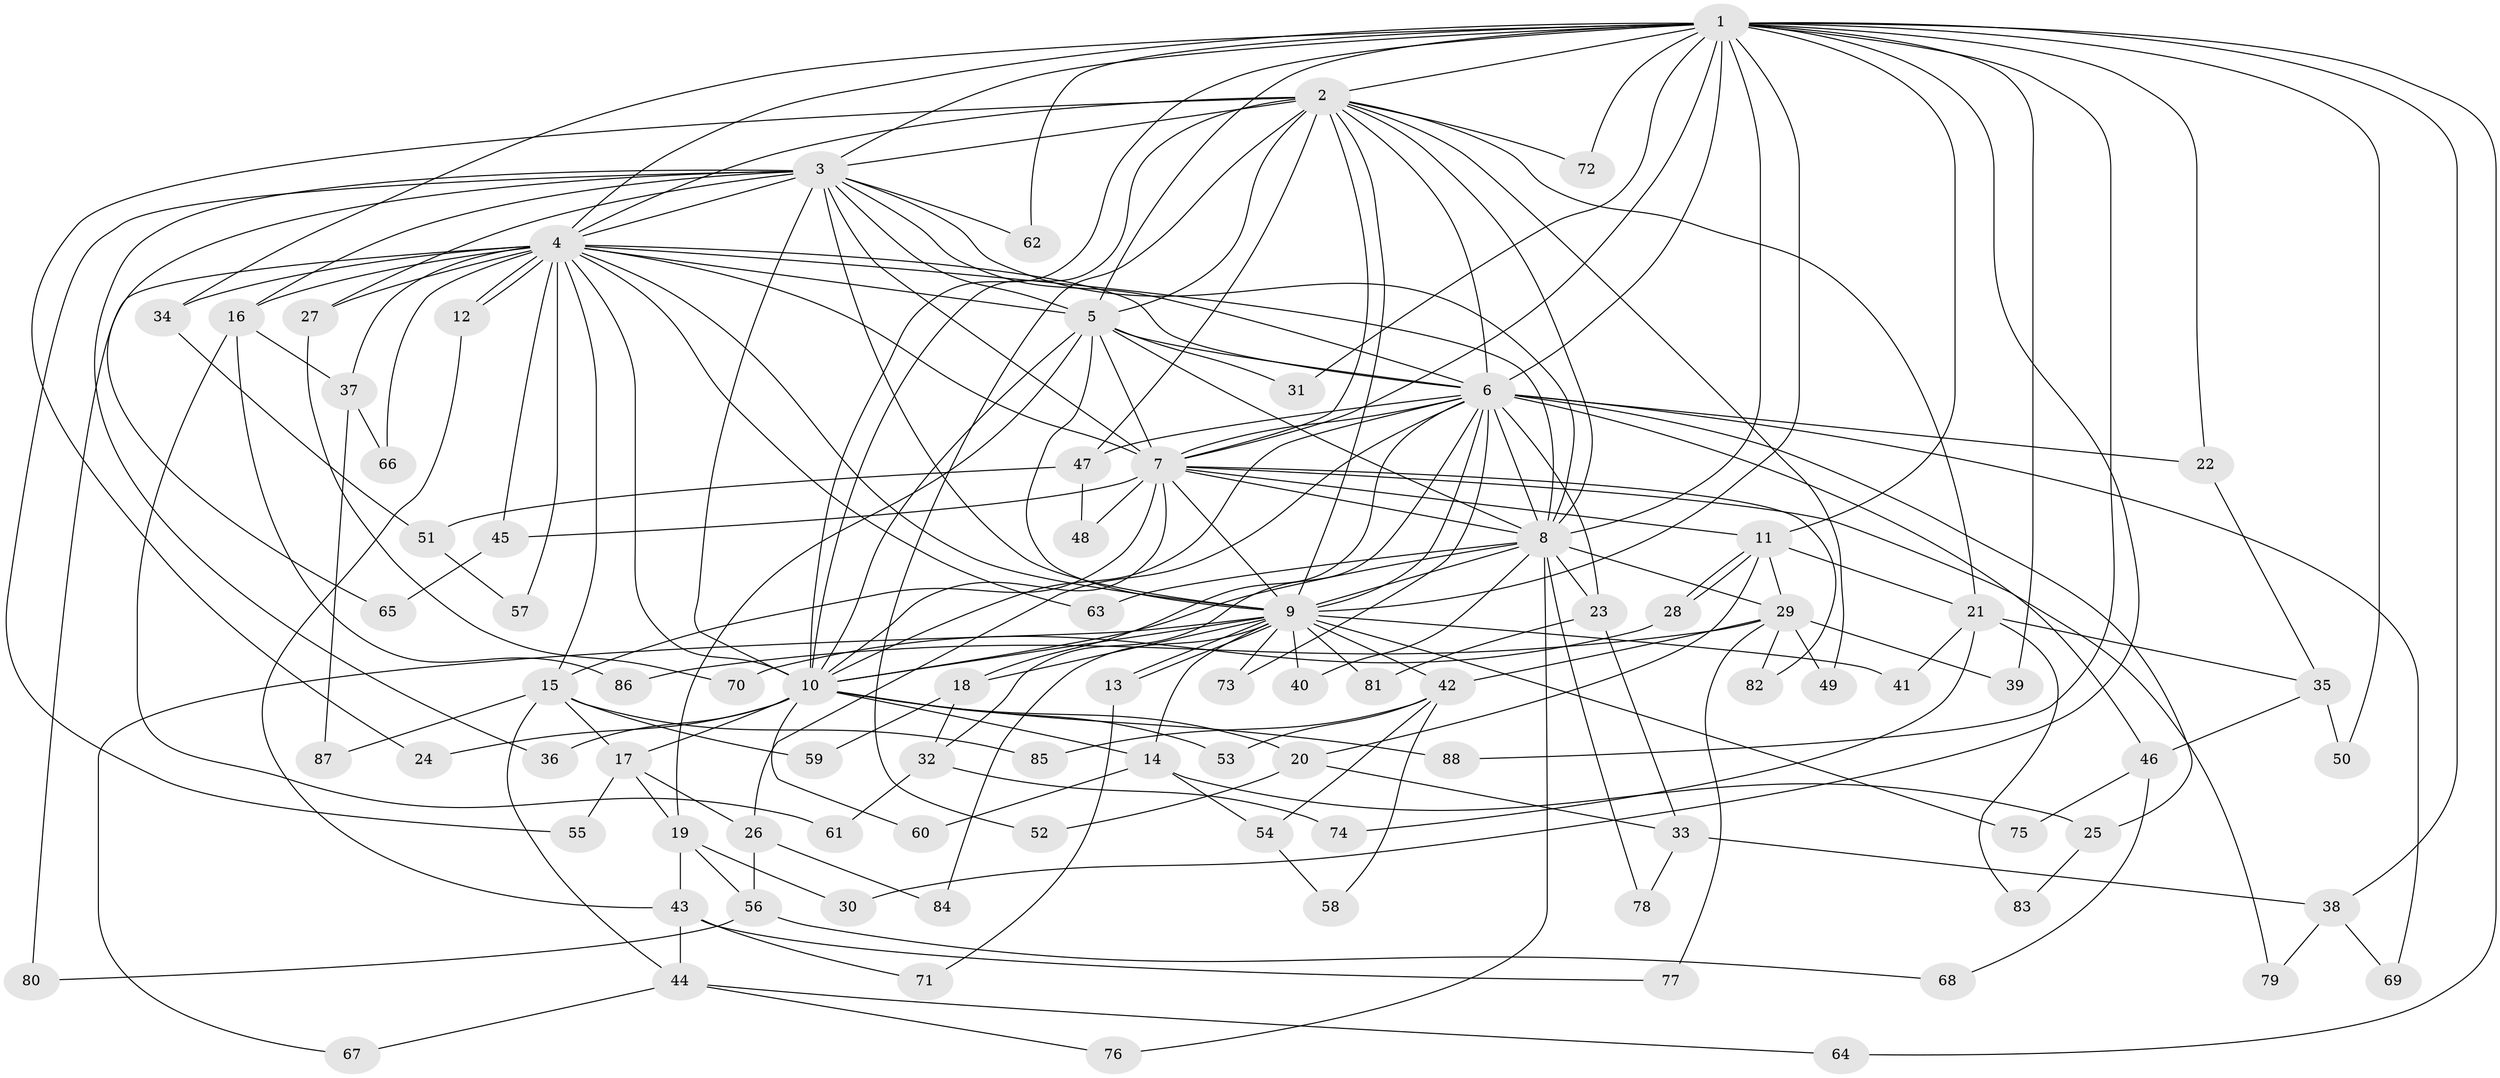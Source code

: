 // Generated by graph-tools (version 1.1) at 2025/43/03/09/25 04:43:51]
// undirected, 88 vertices, 201 edges
graph export_dot {
graph [start="1"]
  node [color=gray90,style=filled];
  1;
  2;
  3;
  4;
  5;
  6;
  7;
  8;
  9;
  10;
  11;
  12;
  13;
  14;
  15;
  16;
  17;
  18;
  19;
  20;
  21;
  22;
  23;
  24;
  25;
  26;
  27;
  28;
  29;
  30;
  31;
  32;
  33;
  34;
  35;
  36;
  37;
  38;
  39;
  40;
  41;
  42;
  43;
  44;
  45;
  46;
  47;
  48;
  49;
  50;
  51;
  52;
  53;
  54;
  55;
  56;
  57;
  58;
  59;
  60;
  61;
  62;
  63;
  64;
  65;
  66;
  67;
  68;
  69;
  70;
  71;
  72;
  73;
  74;
  75;
  76;
  77;
  78;
  79;
  80;
  81;
  82;
  83;
  84;
  85;
  86;
  87;
  88;
  1 -- 2;
  1 -- 3;
  1 -- 4;
  1 -- 5;
  1 -- 6;
  1 -- 7;
  1 -- 8;
  1 -- 9;
  1 -- 10;
  1 -- 11;
  1 -- 22;
  1 -- 30;
  1 -- 31;
  1 -- 34;
  1 -- 38;
  1 -- 39;
  1 -- 50;
  1 -- 62;
  1 -- 64;
  1 -- 72;
  1 -- 88;
  2 -- 3;
  2 -- 4;
  2 -- 5;
  2 -- 6;
  2 -- 7;
  2 -- 8;
  2 -- 9;
  2 -- 10;
  2 -- 21;
  2 -- 24;
  2 -- 47;
  2 -- 49;
  2 -- 52;
  2 -- 72;
  3 -- 4;
  3 -- 5;
  3 -- 6;
  3 -- 7;
  3 -- 8;
  3 -- 9;
  3 -- 10;
  3 -- 16;
  3 -- 27;
  3 -- 36;
  3 -- 55;
  3 -- 62;
  3 -- 65;
  4 -- 5;
  4 -- 6;
  4 -- 7;
  4 -- 8;
  4 -- 9;
  4 -- 10;
  4 -- 12;
  4 -- 12;
  4 -- 15;
  4 -- 16;
  4 -- 27;
  4 -- 34;
  4 -- 37;
  4 -- 45;
  4 -- 57;
  4 -- 63;
  4 -- 66;
  4 -- 80;
  5 -- 6;
  5 -- 7;
  5 -- 8;
  5 -- 9;
  5 -- 10;
  5 -- 19;
  5 -- 31;
  6 -- 7;
  6 -- 8;
  6 -- 9;
  6 -- 10;
  6 -- 18;
  6 -- 22;
  6 -- 23;
  6 -- 25;
  6 -- 26;
  6 -- 32;
  6 -- 46;
  6 -- 47;
  6 -- 69;
  6 -- 73;
  7 -- 8;
  7 -- 9;
  7 -- 10;
  7 -- 11;
  7 -- 15;
  7 -- 45;
  7 -- 48;
  7 -- 79;
  7 -- 82;
  8 -- 9;
  8 -- 10;
  8 -- 23;
  8 -- 29;
  8 -- 40;
  8 -- 63;
  8 -- 76;
  8 -- 78;
  9 -- 10;
  9 -- 13;
  9 -- 13;
  9 -- 14;
  9 -- 18;
  9 -- 40;
  9 -- 41;
  9 -- 42;
  9 -- 67;
  9 -- 73;
  9 -- 75;
  9 -- 81;
  9 -- 84;
  10 -- 14;
  10 -- 17;
  10 -- 20;
  10 -- 24;
  10 -- 36;
  10 -- 53;
  10 -- 60;
  10 -- 88;
  11 -- 20;
  11 -- 21;
  11 -- 28;
  11 -- 28;
  11 -- 29;
  12 -- 43;
  13 -- 71;
  14 -- 25;
  14 -- 54;
  14 -- 60;
  15 -- 17;
  15 -- 44;
  15 -- 59;
  15 -- 85;
  15 -- 87;
  16 -- 37;
  16 -- 61;
  16 -- 86;
  17 -- 19;
  17 -- 26;
  17 -- 55;
  18 -- 32;
  18 -- 59;
  19 -- 30;
  19 -- 43;
  19 -- 56;
  20 -- 33;
  20 -- 52;
  21 -- 35;
  21 -- 41;
  21 -- 74;
  21 -- 83;
  22 -- 35;
  23 -- 33;
  23 -- 81;
  25 -- 83;
  26 -- 56;
  26 -- 84;
  27 -- 70;
  28 -- 70;
  29 -- 39;
  29 -- 42;
  29 -- 49;
  29 -- 77;
  29 -- 82;
  29 -- 86;
  32 -- 61;
  32 -- 74;
  33 -- 38;
  33 -- 78;
  34 -- 51;
  35 -- 46;
  35 -- 50;
  37 -- 66;
  37 -- 87;
  38 -- 69;
  38 -- 79;
  42 -- 53;
  42 -- 54;
  42 -- 58;
  42 -- 85;
  43 -- 44;
  43 -- 71;
  43 -- 77;
  44 -- 64;
  44 -- 67;
  44 -- 76;
  45 -- 65;
  46 -- 68;
  46 -- 75;
  47 -- 48;
  47 -- 51;
  51 -- 57;
  54 -- 58;
  56 -- 68;
  56 -- 80;
}
